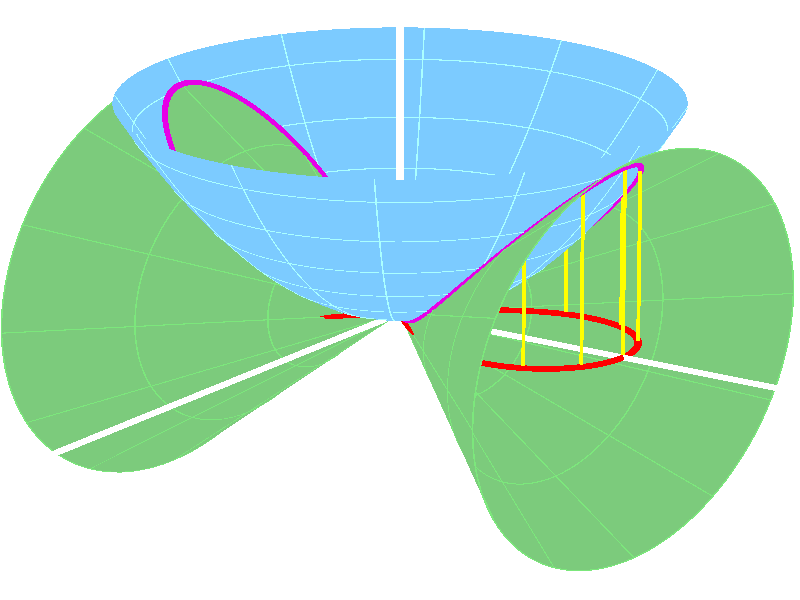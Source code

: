 //
// kegelpara.pov
//
// (c) 2022 Prof Dr Andreas Müller, OST Ostschweizer Fachhochschule
//
#version 3.7;
#include "colors.inc"

#declare O = <0,0,0>;

global_settings {
        assumed_gamma 1
}

#declare imagescale = 0.08;

camera {
        location <28, 20, -40>
        look_at <0, 0.1, 0>
        right x * imagescale
        up y * imagescale
}

light_source {
        <30, 10, -40> color White
        area_light <1,0,0> <0,0,1>, 10, 10
        adaptive 1
        jitter
}

sky_sphere {
        pigment {
                color rgb<1,1,1>
        }
}


//
// draw an arrow from <from> to <to> with thickness <arrowthickness> with
// color <c>
//
#macro arrow(from, to, arrowthickness, c)
#declare arrowdirection = vnormalize(to - from);
#declare arrowlength = vlength(to - from);
union {
	sphere {
		from, 1.1 * arrowthickness
	}
	cylinder {
		from,
		from + (arrowlength - 5 * arrowthickness) * arrowdirection,
		arrowthickness
	}
	cone {
		from + (arrowlength - 5 * arrowthickness) * arrowdirection,
		2 * arrowthickness,
		to,
		0
	}
	pigment {
		color c
	}
	finish {
		specular 0.9
		metallic
	}
}
#end

arrow(<-2.6,0,0>,<2.5,0,0>,0.02,White)
arrow(<0,-2,0>,<0,2.3,0>,0.02,White)
arrow(<0,0,-3.2>,<0,0,3.7>,0.02,White)

#declare epsilon = 0.0001;
#declare l = 1.5;

#macro Kegel(farbe)
union {
	difference {
		cone { O, 0, <l, 0, 0>, l }
		cone { O + <epsilon, 0,0>, 0, <l+epsilon, 0, 0>, l }
	}
	difference {
		cone { O, 0, <-l, 0, 0>, l }
		cone { O + <-epsilon, 0, 0>, 0, <-l-epsilon, 0, 0>, l }
	}
	pigment {
		color farbe
	}
	finish {
		specular 0.9
		metallic
	}
}
#end

#macro Kegelpunkt(xx, phi)
	< xx, xx * sin(phi), xx * cos(phi) >
#end

#macro Kegelgitter(farbe, r)
union {
	#declare s = 0;
	#declare smax = 2 * pi;
	#declare sstep = pi / 6;
	#while (s < smax - sstep/2)
		cylinder { Kegelpunkt(l, s), Kegelpunkt(-l, s), r }
		#declare s = s + sstep;
	#end
	#declare phimax = 2 * pi;
	#declare phisteps = 100;
	#declare phistep = phimax / phisteps;
	#declare xxstep = 0.5;
	#declare xxmax = 2;
	#declare xx = xxstep;
	#while (xx < xxmax - xxstep/2)
		#declare phi = 0;
		#while (phi < phimax - phistep/2)
			cylinder {
				Kegelpunkt(xx, phi),
				Kegelpunkt(xx, phi + phistep),
				r
			}
			sphere { Kegelpunkt(xx, phi), r }
			cylinder {
				Kegelpunkt(-xx, phi),
				Kegelpunkt(-xx, phi + phistep),
				r
			}
			sphere { Kegelpunkt(-xx, phi), r }
			#declare phi = phi + phistep;
		#end
		#declare xx = xx + xxstep;
	#end
	pigment {
		color farbe
	}
	finish {
		specular 0.9
		metallic
	}
}
#end

#macro F(w, r)
	<r * cos(w), r * r/sqrt(2), r * sin(w) >
#end

#macro Paraboloid(farbe)
mesh {
	#declare phi = 0;
	#declare phimax = 2 * pi;
	#declare phisteps = 100;
	#declare phistep = pi / phisteps;
	#declare rsteps = 100;
	#declare rmax = 1.5;
	#declare rstep = rmax / rsteps;
	#while (phi < phimax - phistep/2)
		#declare r = rstep;
		#declare h = r * r / sqrt(2);
		triangle {
			O, F(phi, r), F(phi + phistep, r)
		}
		#while (r < rmax - rstep/2)
			// ring
			triangle {
				F(phi, r),
				F(phi + phistep, r),
				F(phi + phistep, r + rstep)
			}
			triangle {
				F(phi, r),
				F(phi + phistep, r + rstep),
				F(phi, r + rstep)
			}
			#declare r = r + rstep;
		#end
		#declare phi = phi + phistep;
	#end
	pigment {
		color farbe
	}
	finish {
		specular 0.9
		metallic
	}
}
#end

#macro Paraboloidgitter(farbe, gr)
union {
	#declare phi = 0;
	#declare phimax = 2 * pi;
	#declare phistep = pi / 6;

	#declare rmax = 1.5;
	#declare rsteps = 100;
	#declare rstep = rmax / rsteps;

	#while (phi < phimax - phistep/2)
		#declare r = rstep;
		#while (r < rmax - rstep/2)
			cylinder { F(phi, r), F(phi, r + rstep), gr }
			sphere { F(phi, r), gr }
			#declare r = r + rstep;
		#end
		#declare phi = phi + phistep;
	#end

	#declare rstep = 0.2;
	#declare r = rstep;

	#declare phisteps = 100;
	#declare phistep = phimax / phisteps;
	#while (r < rmax)
		#declare phi = 0;
		#while (phi < phimax - phistep/2)
			cylinder { F(phi, r), F(phi + phistep, r), gr }
			sphere { F(phi, r), gr }
			#declare phi = phi + phistep;
		#end
		#declare r = r + rstep;
	#end
	pigment {
		color farbe
	}
	finish {
		specular 0.9
		metallic
	}
}
#end

#declare a = sqrt(2);
#macro G(phi,sg)
	< a*sg*sqrt(cos(2*phi))*cos(phi), a*cos(2*phi), a*sqrt(cos(2*phi))*sin(phi)>
#end

#macro Lemniskate3D(s, farbe)
union {
	#declare phi = -pi / 4;
	#declare phimax = pi / 4;
	#declare phisteps = 100;
	#declare phistep = phimax / phisteps;
	#while (phi < phimax - phistep/2)
		sphere { G(phi,1), s }
		cylinder { G(phi,1), G(phi+phistep,1), s }
		sphere { G(phi,-1), s }
		cylinder { G(phi,-1), G(phi+phistep,-1), s }
		#declare phi = phi + phistep;
	#end
	pigment {
		color farbe
	}
	finish {
		specular 0.9
		metallic
	}
}
#end

#declare a = sqrt(2);
#macro G2(phi,sg)
	a * sqrt(cos(2*phi)) * < sg * cos(phi), 0, sin(phi)>
#end

#macro Lemniskate(s, farbe)
union {
	#declare phi = -pi / 4;
	#declare phimax = pi / 4;
	#declare phisteps = 100;
	#declare phistep = phimax / phisteps;
	#while (phi < phimax - phistep/2)
		sphere { G2(phi,1), s }
		cylinder { G2(phi,1), G2(phi+phistep,1), s }
		sphere { G2(phi,-1), s }
		cylinder { G2(phi,-1), G2(phi+phistep,-1), s }
		#declare phi = phi + phistep;
	#end
	pigment {
		color farbe
	}
	finish {
		specular 0.9
		metallic
	}
}
#end

#macro Projektion(s, farbe)
union {
	#declare phistep = pi / 16;
	#declare phi = -pi / 4 + phistep;
	#declare phimax = pi / 4;
	#while (phi < phimax - phistep/2)
		cylinder { G(phi,  1), G2(phi,  1), s }
		cylinder { G(phi, -1), G2(phi, -1), s }
		#declare phi = phi + phistep;
	#end
	pigment {
		color farbe
	}
	finish {
		specular 0.9
		metallic
	}
}
#end

#declare kegelfarbe = rgbf<0.2,0.6,0.2,0.2>;
#declare kegelgitterfarbe = rgb<0.2,0.8,0.2>;
#declare paraboloidfarbe = rgbf<0.2,0.6,1.0,0.2>;
#declare paraboloidgitterfarbe = rgb<0.4,1,1>;

//intersection {
//	union {
		Paraboloid(paraboloidfarbe)
		Paraboloidgitter(paraboloidgitterfarbe, 0.004)

		Kegel(kegelfarbe)
		Kegelgitter(kegelgitterfarbe, 0.004)
//	}
//	plane { <0, 0, -1>, 0.6 }
//}


Lemniskate3D(0.02, rgb<0.8,0.0,0.8>)
Lemniskate(0.02, Red)
Projektion(0.01, Yellow)
